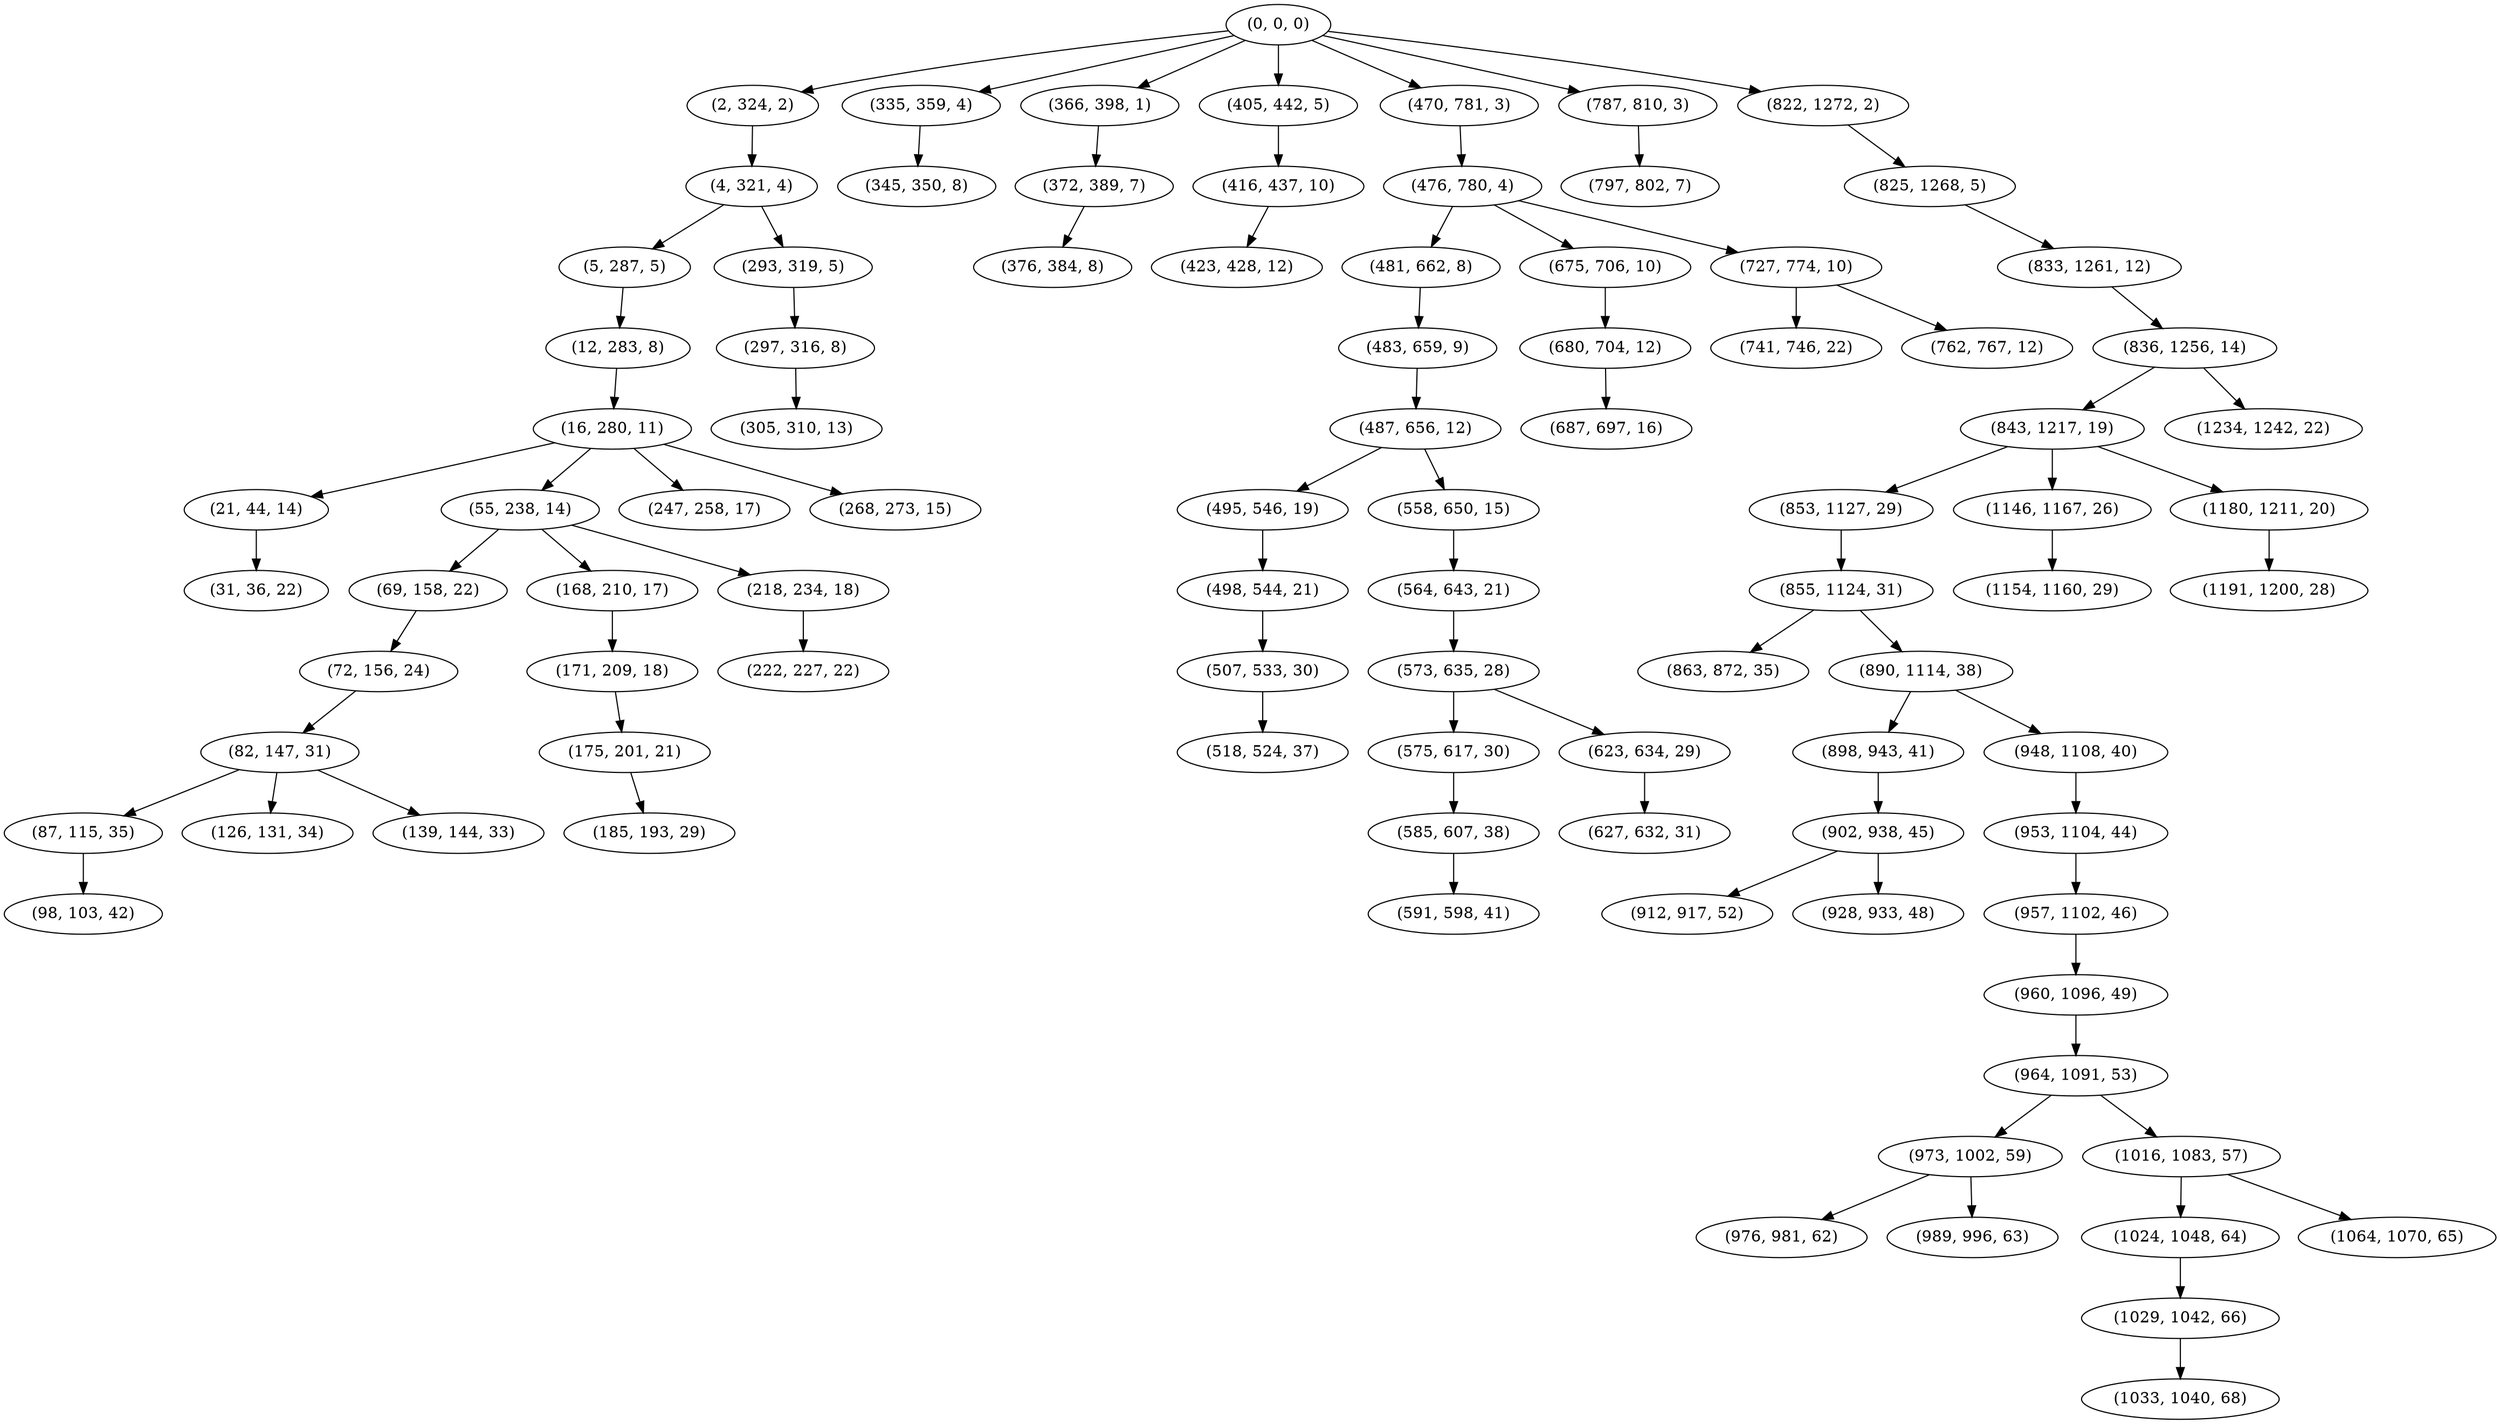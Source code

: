 digraph tree {
    "(0, 0, 0)";
    "(2, 324, 2)";
    "(4, 321, 4)";
    "(5, 287, 5)";
    "(12, 283, 8)";
    "(16, 280, 11)";
    "(21, 44, 14)";
    "(31, 36, 22)";
    "(55, 238, 14)";
    "(69, 158, 22)";
    "(72, 156, 24)";
    "(82, 147, 31)";
    "(87, 115, 35)";
    "(98, 103, 42)";
    "(126, 131, 34)";
    "(139, 144, 33)";
    "(168, 210, 17)";
    "(171, 209, 18)";
    "(175, 201, 21)";
    "(185, 193, 29)";
    "(218, 234, 18)";
    "(222, 227, 22)";
    "(247, 258, 17)";
    "(268, 273, 15)";
    "(293, 319, 5)";
    "(297, 316, 8)";
    "(305, 310, 13)";
    "(335, 359, 4)";
    "(345, 350, 8)";
    "(366, 398, 1)";
    "(372, 389, 7)";
    "(376, 384, 8)";
    "(405, 442, 5)";
    "(416, 437, 10)";
    "(423, 428, 12)";
    "(470, 781, 3)";
    "(476, 780, 4)";
    "(481, 662, 8)";
    "(483, 659, 9)";
    "(487, 656, 12)";
    "(495, 546, 19)";
    "(498, 544, 21)";
    "(507, 533, 30)";
    "(518, 524, 37)";
    "(558, 650, 15)";
    "(564, 643, 21)";
    "(573, 635, 28)";
    "(575, 617, 30)";
    "(585, 607, 38)";
    "(591, 598, 41)";
    "(623, 634, 29)";
    "(627, 632, 31)";
    "(675, 706, 10)";
    "(680, 704, 12)";
    "(687, 697, 16)";
    "(727, 774, 10)";
    "(741, 746, 22)";
    "(762, 767, 12)";
    "(787, 810, 3)";
    "(797, 802, 7)";
    "(822, 1272, 2)";
    "(825, 1268, 5)";
    "(833, 1261, 12)";
    "(836, 1256, 14)";
    "(843, 1217, 19)";
    "(853, 1127, 29)";
    "(855, 1124, 31)";
    "(863, 872, 35)";
    "(890, 1114, 38)";
    "(898, 943, 41)";
    "(902, 938, 45)";
    "(912, 917, 52)";
    "(928, 933, 48)";
    "(948, 1108, 40)";
    "(953, 1104, 44)";
    "(957, 1102, 46)";
    "(960, 1096, 49)";
    "(964, 1091, 53)";
    "(973, 1002, 59)";
    "(976, 981, 62)";
    "(989, 996, 63)";
    "(1016, 1083, 57)";
    "(1024, 1048, 64)";
    "(1029, 1042, 66)";
    "(1033, 1040, 68)";
    "(1064, 1070, 65)";
    "(1146, 1167, 26)";
    "(1154, 1160, 29)";
    "(1180, 1211, 20)";
    "(1191, 1200, 28)";
    "(1234, 1242, 22)";
    "(0, 0, 0)" -> "(2, 324, 2)";
    "(0, 0, 0)" -> "(335, 359, 4)";
    "(0, 0, 0)" -> "(366, 398, 1)";
    "(0, 0, 0)" -> "(405, 442, 5)";
    "(0, 0, 0)" -> "(470, 781, 3)";
    "(0, 0, 0)" -> "(787, 810, 3)";
    "(0, 0, 0)" -> "(822, 1272, 2)";
    "(2, 324, 2)" -> "(4, 321, 4)";
    "(4, 321, 4)" -> "(5, 287, 5)";
    "(4, 321, 4)" -> "(293, 319, 5)";
    "(5, 287, 5)" -> "(12, 283, 8)";
    "(12, 283, 8)" -> "(16, 280, 11)";
    "(16, 280, 11)" -> "(21, 44, 14)";
    "(16, 280, 11)" -> "(55, 238, 14)";
    "(16, 280, 11)" -> "(247, 258, 17)";
    "(16, 280, 11)" -> "(268, 273, 15)";
    "(21, 44, 14)" -> "(31, 36, 22)";
    "(55, 238, 14)" -> "(69, 158, 22)";
    "(55, 238, 14)" -> "(168, 210, 17)";
    "(55, 238, 14)" -> "(218, 234, 18)";
    "(69, 158, 22)" -> "(72, 156, 24)";
    "(72, 156, 24)" -> "(82, 147, 31)";
    "(82, 147, 31)" -> "(87, 115, 35)";
    "(82, 147, 31)" -> "(126, 131, 34)";
    "(82, 147, 31)" -> "(139, 144, 33)";
    "(87, 115, 35)" -> "(98, 103, 42)";
    "(168, 210, 17)" -> "(171, 209, 18)";
    "(171, 209, 18)" -> "(175, 201, 21)";
    "(175, 201, 21)" -> "(185, 193, 29)";
    "(218, 234, 18)" -> "(222, 227, 22)";
    "(293, 319, 5)" -> "(297, 316, 8)";
    "(297, 316, 8)" -> "(305, 310, 13)";
    "(335, 359, 4)" -> "(345, 350, 8)";
    "(366, 398, 1)" -> "(372, 389, 7)";
    "(372, 389, 7)" -> "(376, 384, 8)";
    "(405, 442, 5)" -> "(416, 437, 10)";
    "(416, 437, 10)" -> "(423, 428, 12)";
    "(470, 781, 3)" -> "(476, 780, 4)";
    "(476, 780, 4)" -> "(481, 662, 8)";
    "(476, 780, 4)" -> "(675, 706, 10)";
    "(476, 780, 4)" -> "(727, 774, 10)";
    "(481, 662, 8)" -> "(483, 659, 9)";
    "(483, 659, 9)" -> "(487, 656, 12)";
    "(487, 656, 12)" -> "(495, 546, 19)";
    "(487, 656, 12)" -> "(558, 650, 15)";
    "(495, 546, 19)" -> "(498, 544, 21)";
    "(498, 544, 21)" -> "(507, 533, 30)";
    "(507, 533, 30)" -> "(518, 524, 37)";
    "(558, 650, 15)" -> "(564, 643, 21)";
    "(564, 643, 21)" -> "(573, 635, 28)";
    "(573, 635, 28)" -> "(575, 617, 30)";
    "(573, 635, 28)" -> "(623, 634, 29)";
    "(575, 617, 30)" -> "(585, 607, 38)";
    "(585, 607, 38)" -> "(591, 598, 41)";
    "(623, 634, 29)" -> "(627, 632, 31)";
    "(675, 706, 10)" -> "(680, 704, 12)";
    "(680, 704, 12)" -> "(687, 697, 16)";
    "(727, 774, 10)" -> "(741, 746, 22)";
    "(727, 774, 10)" -> "(762, 767, 12)";
    "(787, 810, 3)" -> "(797, 802, 7)";
    "(822, 1272, 2)" -> "(825, 1268, 5)";
    "(825, 1268, 5)" -> "(833, 1261, 12)";
    "(833, 1261, 12)" -> "(836, 1256, 14)";
    "(836, 1256, 14)" -> "(843, 1217, 19)";
    "(836, 1256, 14)" -> "(1234, 1242, 22)";
    "(843, 1217, 19)" -> "(853, 1127, 29)";
    "(843, 1217, 19)" -> "(1146, 1167, 26)";
    "(843, 1217, 19)" -> "(1180, 1211, 20)";
    "(853, 1127, 29)" -> "(855, 1124, 31)";
    "(855, 1124, 31)" -> "(863, 872, 35)";
    "(855, 1124, 31)" -> "(890, 1114, 38)";
    "(890, 1114, 38)" -> "(898, 943, 41)";
    "(890, 1114, 38)" -> "(948, 1108, 40)";
    "(898, 943, 41)" -> "(902, 938, 45)";
    "(902, 938, 45)" -> "(912, 917, 52)";
    "(902, 938, 45)" -> "(928, 933, 48)";
    "(948, 1108, 40)" -> "(953, 1104, 44)";
    "(953, 1104, 44)" -> "(957, 1102, 46)";
    "(957, 1102, 46)" -> "(960, 1096, 49)";
    "(960, 1096, 49)" -> "(964, 1091, 53)";
    "(964, 1091, 53)" -> "(973, 1002, 59)";
    "(964, 1091, 53)" -> "(1016, 1083, 57)";
    "(973, 1002, 59)" -> "(976, 981, 62)";
    "(973, 1002, 59)" -> "(989, 996, 63)";
    "(1016, 1083, 57)" -> "(1024, 1048, 64)";
    "(1016, 1083, 57)" -> "(1064, 1070, 65)";
    "(1024, 1048, 64)" -> "(1029, 1042, 66)";
    "(1029, 1042, 66)" -> "(1033, 1040, 68)";
    "(1146, 1167, 26)" -> "(1154, 1160, 29)";
    "(1180, 1211, 20)" -> "(1191, 1200, 28)";
}
